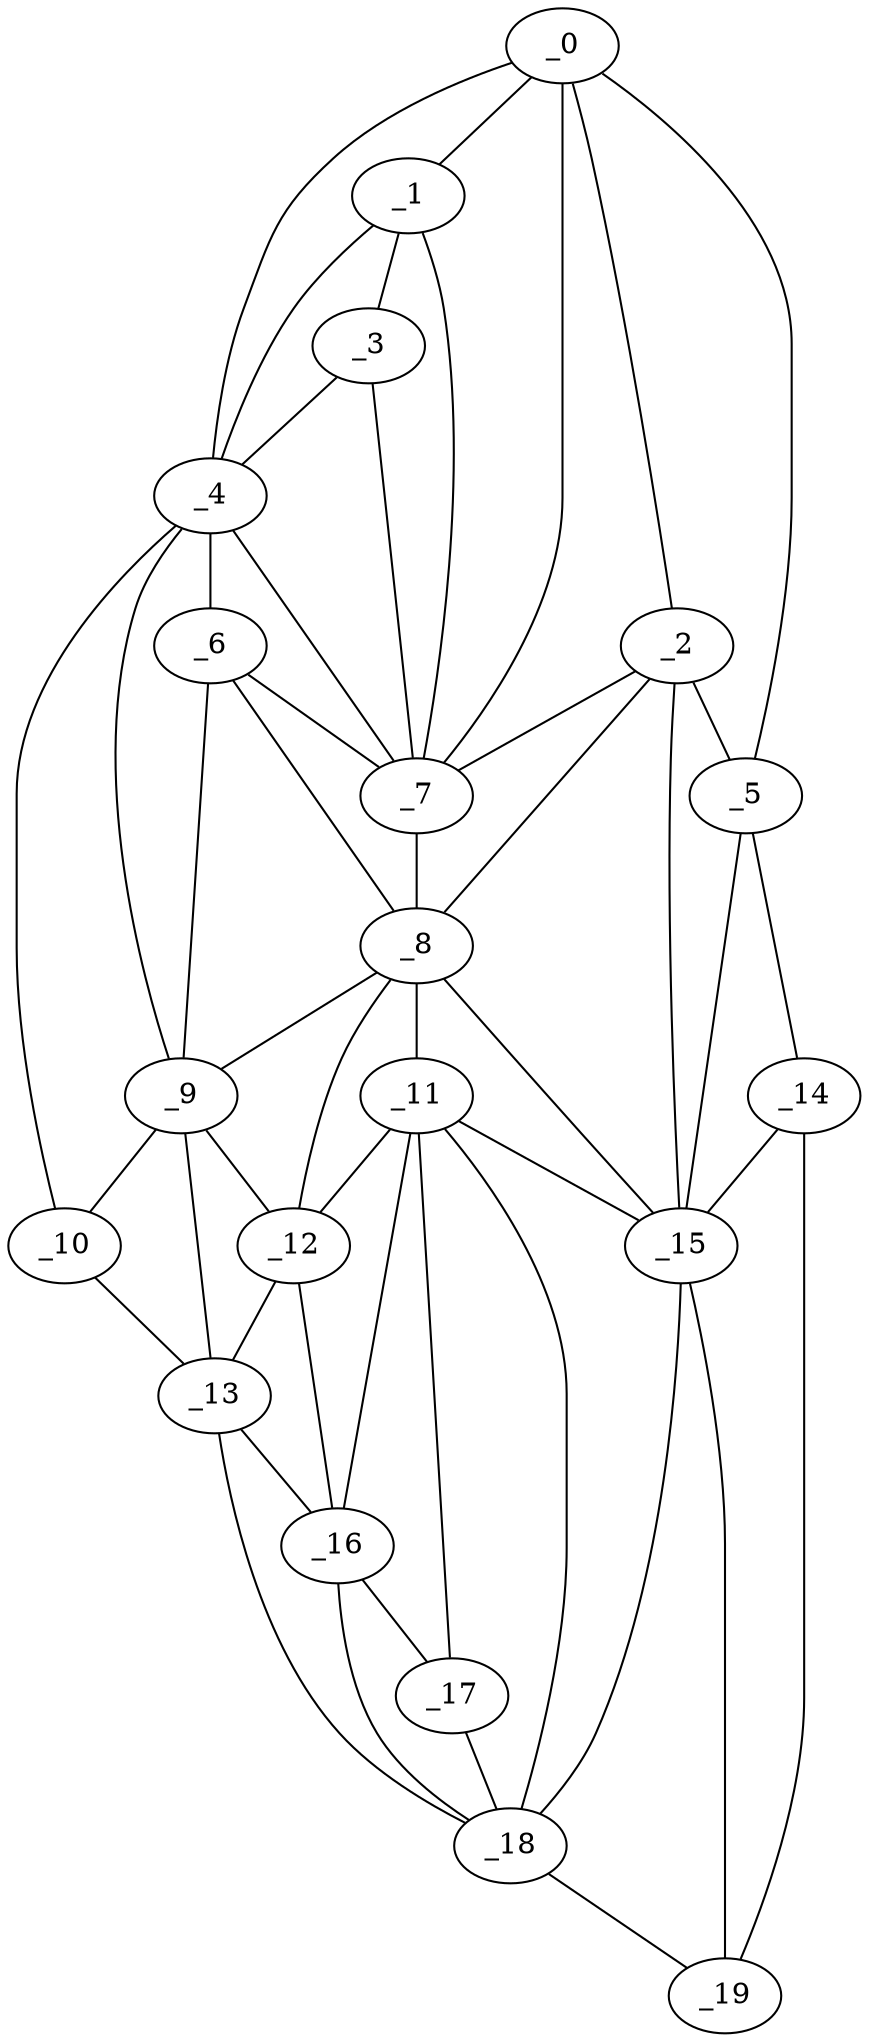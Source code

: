 graph "obj39__90.gxl" {
	_0	 [x=34,
		y=33];
	_1	 [x=36,
		y=45];
	_0 -- _1	 [valence=2];
	_2	 [x=37,
		y=25];
	_0 -- _2	 [valence=1];
	_4	 [x=38,
		y=79];
	_0 -- _4	 [valence=1];
	_5	 [x=43,
		y=3];
	_0 -- _5	 [valence=1];
	_7	 [x=44,
		y=53];
	_0 -- _7	 [valence=1];
	_3	 [x=37,
		y=51];
	_1 -- _3	 [valence=2];
	_1 -- _4	 [valence=1];
	_1 -- _7	 [valence=1];
	_2 -- _5	 [valence=2];
	_2 -- _7	 [valence=2];
	_8	 [x=53,
		y=58];
	_2 -- _8	 [valence=2];
	_15	 [x=90,
		y=38];
	_2 -- _15	 [valence=2];
	_3 -- _4	 [valence=1];
	_3 -- _7	 [valence=2];
	_6	 [x=43,
		y=79];
	_4 -- _6	 [valence=2];
	_4 -- _7	 [valence=2];
	_9	 [x=55,
		y=95];
	_4 -- _9	 [valence=2];
	_10	 [x=56,
		y=115];
	_4 -- _10	 [valence=1];
	_14	 [x=90,
		y=4];
	_5 -- _14	 [valence=1];
	_5 -- _15	 [valence=2];
	_6 -- _7	 [valence=1];
	_6 -- _8	 [valence=2];
	_6 -- _9	 [valence=1];
	_7 -- _8	 [valence=2];
	_8 -- _9	 [valence=1];
	_11	 [x=85,
		y=55];
	_8 -- _11	 [valence=2];
	_12	 [x=85,
		y=81];
	_8 -- _12	 [valence=2];
	_8 -- _15	 [valence=2];
	_9 -- _10	 [valence=1];
	_9 -- _12	 [valence=2];
	_13	 [x=89,
		y=117];
	_9 -- _13	 [valence=1];
	_10 -- _13	 [valence=1];
	_11 -- _12	 [valence=1];
	_11 -- _15	 [valence=1];
	_16	 [x=90,
		y=80];
	_11 -- _16	 [valence=2];
	_17	 [x=91,
		y=53];
	_11 -- _17	 [valence=2];
	_18	 [x=93,
		y=46];
	_11 -- _18	 [valence=2];
	_12 -- _13	 [valence=2];
	_12 -- _16	 [valence=2];
	_13 -- _16	 [valence=1];
	_13 -- _18	 [valence=1];
	_14 -- _15	 [valence=2];
	_19	 [x=94,
		y=9];
	_14 -- _19	 [valence=1];
	_15 -- _18	 [valence=2];
	_15 -- _19	 [valence=2];
	_16 -- _17	 [valence=2];
	_16 -- _18	 [valence=2];
	_17 -- _18	 [valence=1];
	_18 -- _19	 [valence=1];
}
